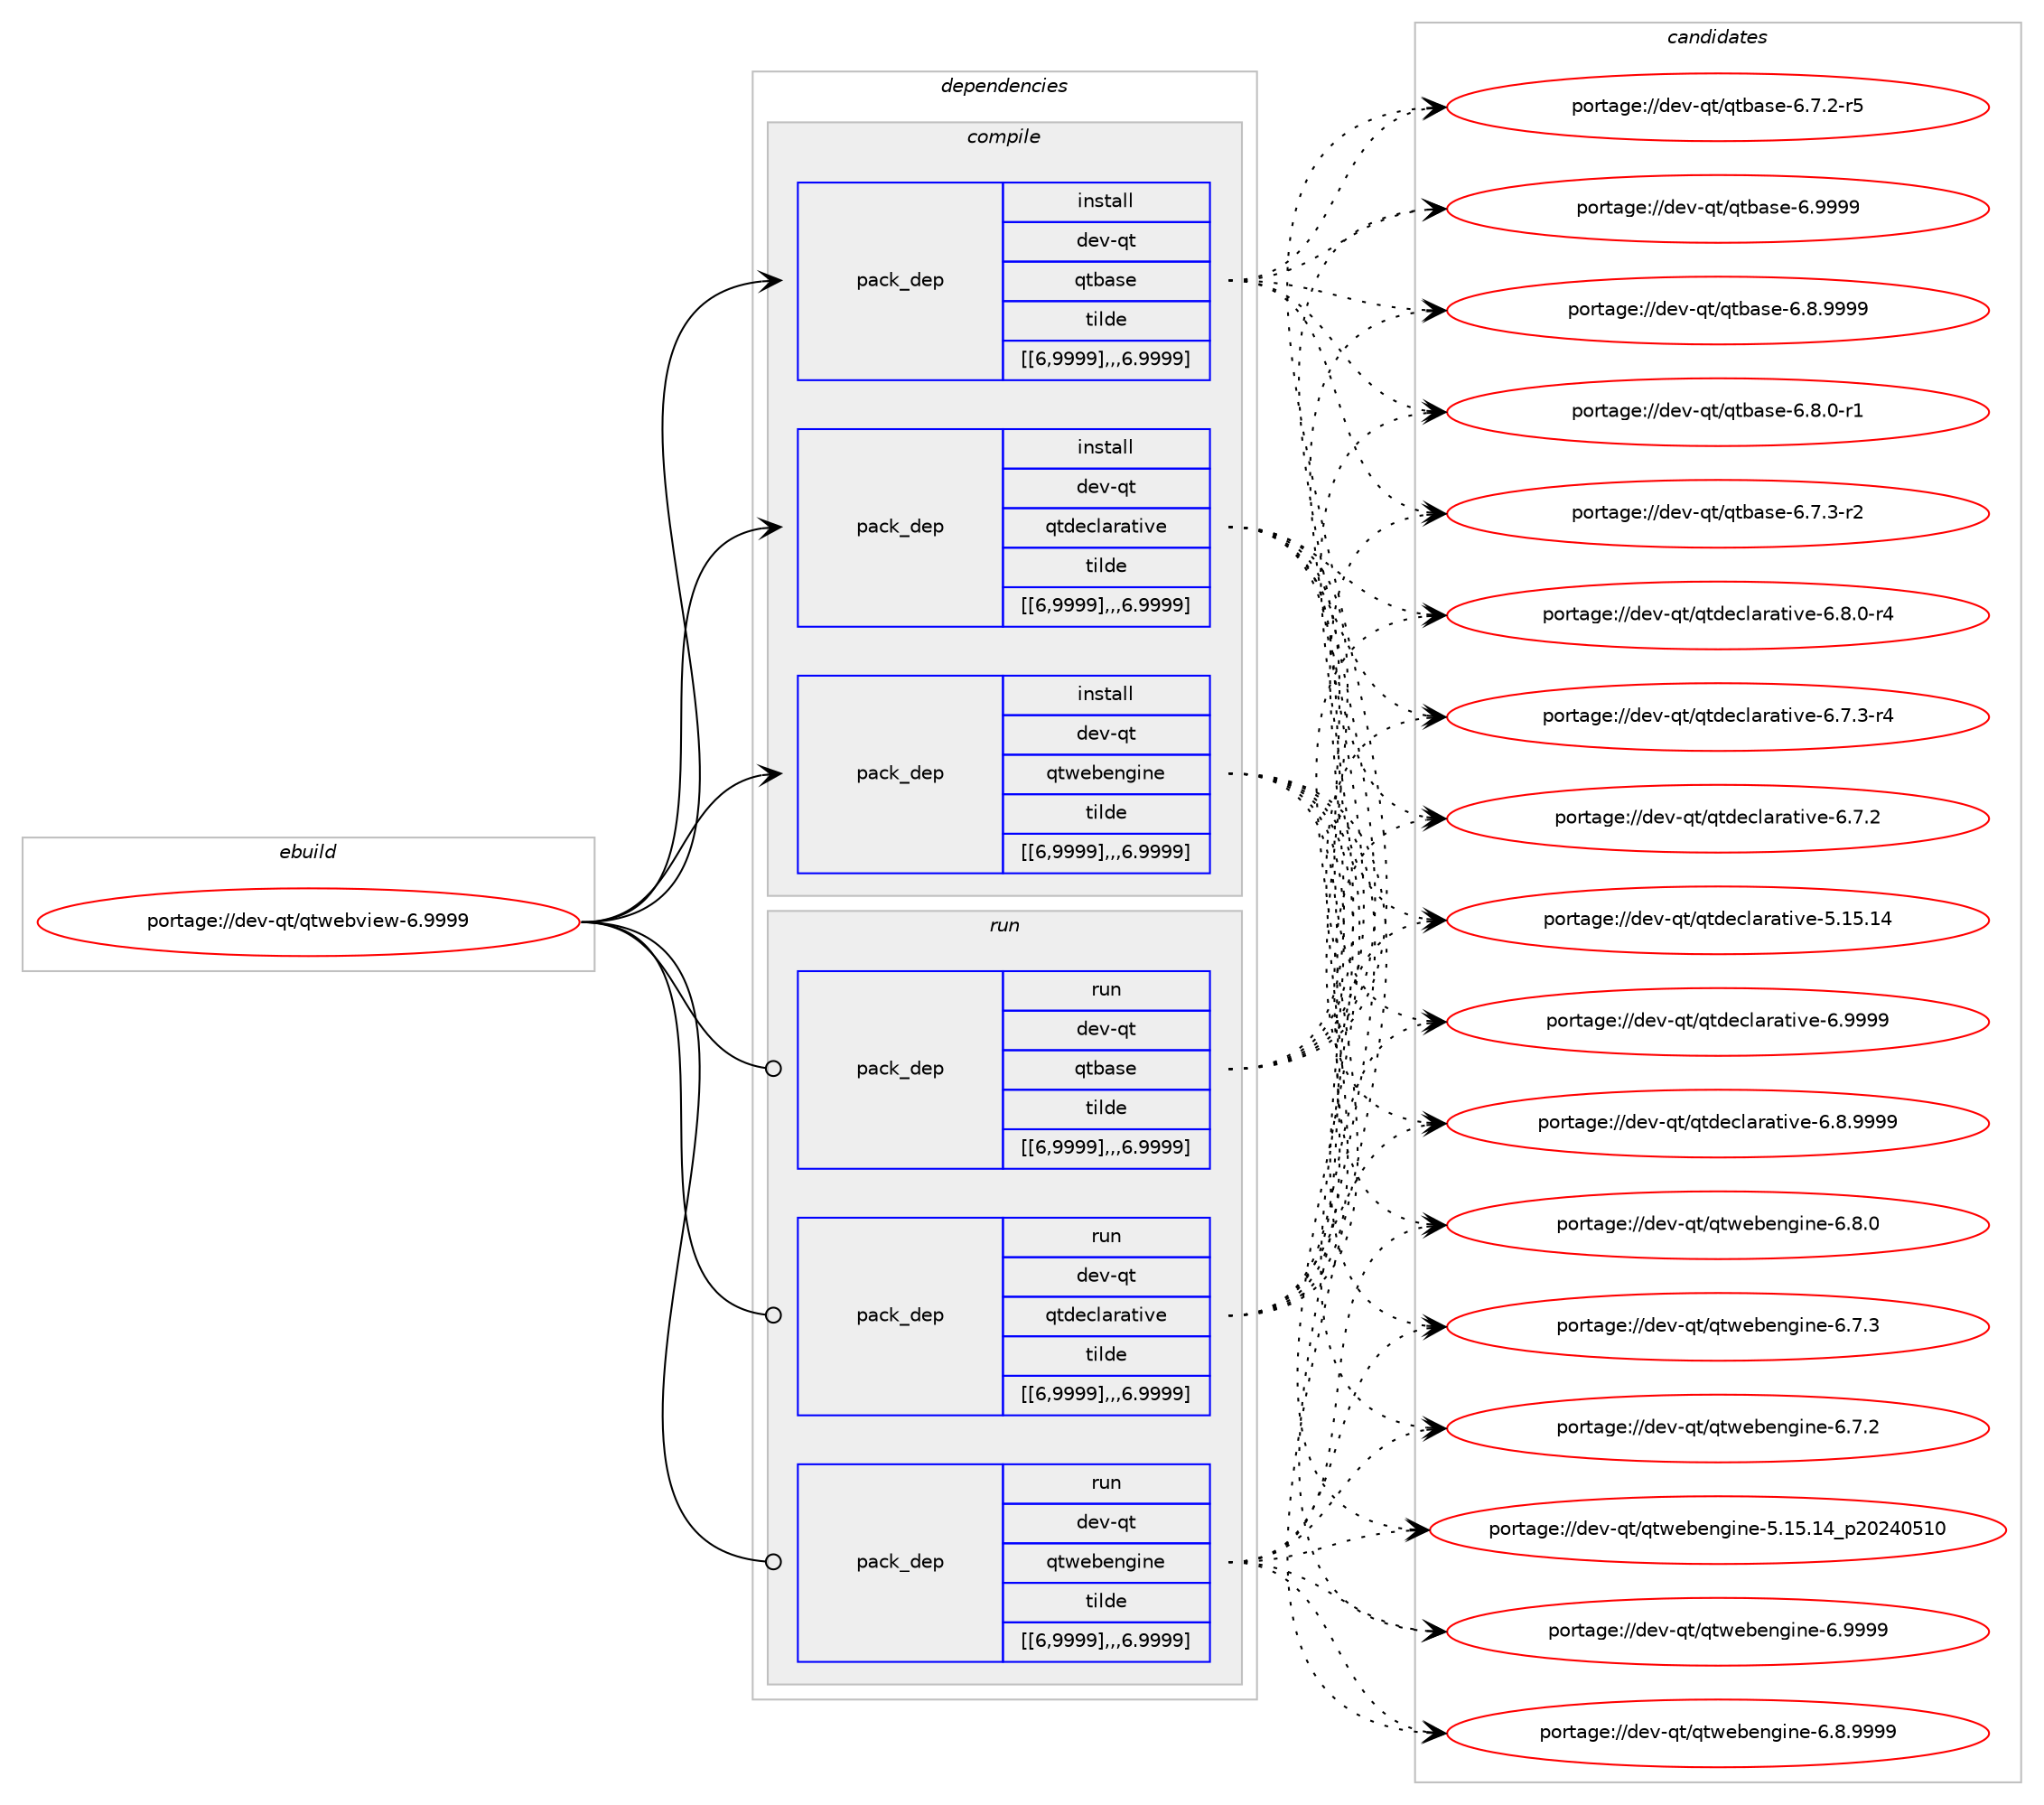 digraph prolog {

# *************
# Graph options
# *************

newrank=true;
concentrate=true;
compound=true;
graph [rankdir=LR,fontname=Helvetica,fontsize=10,ranksep=1.5];#, ranksep=2.5, nodesep=0.2];
edge  [arrowhead=vee];
node  [fontname=Helvetica,fontsize=10];

# **********
# The ebuild
# **********

subgraph cluster_leftcol {
color=gray;
label=<<i>ebuild</i>>;
id [label="portage://dev-qt/qtwebview-6.9999", color=red, width=4, href="../dev-qt/qtwebview-6.9999.svg"];
}

# ****************
# The dependencies
# ****************

subgraph cluster_midcol {
color=gray;
label=<<i>dependencies</i>>;
subgraph cluster_compile {
fillcolor="#eeeeee";
style=filled;
label=<<i>compile</i>>;
subgraph pack131938 {
dependency178969 [label=<<TABLE BORDER="0" CELLBORDER="1" CELLSPACING="0" CELLPADDING="4" WIDTH="220"><TR><TD ROWSPAN="6" CELLPADDING="30">pack_dep</TD></TR><TR><TD WIDTH="110">install</TD></TR><TR><TD>dev-qt</TD></TR><TR><TD>qtbase</TD></TR><TR><TD>tilde</TD></TR><TR><TD>[[6,9999],,,6.9999]</TD></TR></TABLE>>, shape=none, color=blue];
}
id:e -> dependency178969:w [weight=20,style="solid",arrowhead="vee"];
subgraph pack132036 {
dependency178996 [label=<<TABLE BORDER="0" CELLBORDER="1" CELLSPACING="0" CELLPADDING="4" WIDTH="220"><TR><TD ROWSPAN="6" CELLPADDING="30">pack_dep</TD></TR><TR><TD WIDTH="110">install</TD></TR><TR><TD>dev-qt</TD></TR><TR><TD>qtdeclarative</TD></TR><TR><TD>tilde</TD></TR><TR><TD>[[6,9999],,,6.9999]</TD></TR></TABLE>>, shape=none, color=blue];
}
id:e -> dependency178996:w [weight=20,style="solid",arrowhead="vee"];
subgraph pack132039 {
dependency178999 [label=<<TABLE BORDER="0" CELLBORDER="1" CELLSPACING="0" CELLPADDING="4" WIDTH="220"><TR><TD ROWSPAN="6" CELLPADDING="30">pack_dep</TD></TR><TR><TD WIDTH="110">install</TD></TR><TR><TD>dev-qt</TD></TR><TR><TD>qtwebengine</TD></TR><TR><TD>tilde</TD></TR><TR><TD>[[6,9999],,,6.9999]</TD></TR></TABLE>>, shape=none, color=blue];
}
id:e -> dependency178999:w [weight=20,style="solid",arrowhead="vee"];
}
subgraph cluster_compileandrun {
fillcolor="#eeeeee";
style=filled;
label=<<i>compile and run</i>>;
}
subgraph cluster_run {
fillcolor="#eeeeee";
style=filled;
label=<<i>run</i>>;
subgraph pack132042 {
dependency179003 [label=<<TABLE BORDER="0" CELLBORDER="1" CELLSPACING="0" CELLPADDING="4" WIDTH="220"><TR><TD ROWSPAN="6" CELLPADDING="30">pack_dep</TD></TR><TR><TD WIDTH="110">run</TD></TR><TR><TD>dev-qt</TD></TR><TR><TD>qtbase</TD></TR><TR><TD>tilde</TD></TR><TR><TD>[[6,9999],,,6.9999]</TD></TR></TABLE>>, shape=none, color=blue];
}
id:e -> dependency179003:w [weight=20,style="solid",arrowhead="odot"];
subgraph pack132044 {
dependency179030 [label=<<TABLE BORDER="0" CELLBORDER="1" CELLSPACING="0" CELLPADDING="4" WIDTH="220"><TR><TD ROWSPAN="6" CELLPADDING="30">pack_dep</TD></TR><TR><TD WIDTH="110">run</TD></TR><TR><TD>dev-qt</TD></TR><TR><TD>qtdeclarative</TD></TR><TR><TD>tilde</TD></TR><TR><TD>[[6,9999],,,6.9999]</TD></TR></TABLE>>, shape=none, color=blue];
}
id:e -> dependency179030:w [weight=20,style="solid",arrowhead="odot"];
subgraph pack132059 {
dependency179057 [label=<<TABLE BORDER="0" CELLBORDER="1" CELLSPACING="0" CELLPADDING="4" WIDTH="220"><TR><TD ROWSPAN="6" CELLPADDING="30">pack_dep</TD></TR><TR><TD WIDTH="110">run</TD></TR><TR><TD>dev-qt</TD></TR><TR><TD>qtwebengine</TD></TR><TR><TD>tilde</TD></TR><TR><TD>[[6,9999],,,6.9999]</TD></TR></TABLE>>, shape=none, color=blue];
}
id:e -> dependency179057:w [weight=20,style="solid",arrowhead="odot"];
}
}

# **************
# The candidates
# **************

subgraph cluster_choices {
rank=same;
color=gray;
label=<<i>candidates</i>>;

subgraph choice131291 {
color=black;
nodesep=1;
choice1001011184511311647113116989711510145544657575757 [label="portage://dev-qt/qtbase-6.9999", color=red, width=4,href="../dev-qt/qtbase-6.9999.svg"];
choice10010111845113116471131169897115101455446564657575757 [label="portage://dev-qt/qtbase-6.8.9999", color=red, width=4,href="../dev-qt/qtbase-6.8.9999.svg"];
choice100101118451131164711311698971151014554465646484511449 [label="portage://dev-qt/qtbase-6.8.0-r1", color=red, width=4,href="../dev-qt/qtbase-6.8.0-r1.svg"];
choice100101118451131164711311698971151014554465546514511450 [label="portage://dev-qt/qtbase-6.7.3-r2", color=red, width=4,href="../dev-qt/qtbase-6.7.3-r2.svg"];
choice100101118451131164711311698971151014554465546504511453 [label="portage://dev-qt/qtbase-6.7.2-r5", color=red, width=4,href="../dev-qt/qtbase-6.7.2-r5.svg"];
dependency178969:e -> choice1001011184511311647113116989711510145544657575757:w [style=dotted,weight="100"];
dependency178969:e -> choice10010111845113116471131169897115101455446564657575757:w [style=dotted,weight="100"];
dependency178969:e -> choice100101118451131164711311698971151014554465646484511449:w [style=dotted,weight="100"];
dependency178969:e -> choice100101118451131164711311698971151014554465546514511450:w [style=dotted,weight="100"];
dependency178969:e -> choice100101118451131164711311698971151014554465546504511453:w [style=dotted,weight="100"];
}
subgraph choice131301 {
color=black;
nodesep=1;
choice100101118451131164711311610010199108971149711610511810145544657575757 [label="portage://dev-qt/qtdeclarative-6.9999", color=red, width=4,href="../dev-qt/qtdeclarative-6.9999.svg"];
choice1001011184511311647113116100101991089711497116105118101455446564657575757 [label="portage://dev-qt/qtdeclarative-6.8.9999", color=red, width=4,href="../dev-qt/qtdeclarative-6.8.9999.svg"];
choice10010111845113116471131161001019910897114971161051181014554465646484511452 [label="portage://dev-qt/qtdeclarative-6.8.0-r4", color=red, width=4,href="../dev-qt/qtdeclarative-6.8.0-r4.svg"];
choice10010111845113116471131161001019910897114971161051181014554465546514511452 [label="portage://dev-qt/qtdeclarative-6.7.3-r4", color=red, width=4,href="../dev-qt/qtdeclarative-6.7.3-r4.svg"];
choice1001011184511311647113116100101991089711497116105118101455446554650 [label="portage://dev-qt/qtdeclarative-6.7.2", color=red, width=4,href="../dev-qt/qtdeclarative-6.7.2.svg"];
choice10010111845113116471131161001019910897114971161051181014553464953464952 [label="portage://dev-qt/qtdeclarative-5.15.14", color=red, width=4,href="../dev-qt/qtdeclarative-5.15.14.svg"];
dependency178996:e -> choice100101118451131164711311610010199108971149711610511810145544657575757:w [style=dotted,weight="100"];
dependency178996:e -> choice1001011184511311647113116100101991089711497116105118101455446564657575757:w [style=dotted,weight="100"];
dependency178996:e -> choice10010111845113116471131161001019910897114971161051181014554465646484511452:w [style=dotted,weight="100"];
dependency178996:e -> choice10010111845113116471131161001019910897114971161051181014554465546514511452:w [style=dotted,weight="100"];
dependency178996:e -> choice1001011184511311647113116100101991089711497116105118101455446554650:w [style=dotted,weight="100"];
dependency178996:e -> choice10010111845113116471131161001019910897114971161051181014553464953464952:w [style=dotted,weight="100"];
}
subgraph choice131304 {
color=black;
nodesep=1;
choice10010111845113116471131161191019810111010310511010145544657575757 [label="portage://dev-qt/qtwebengine-6.9999", color=red, width=4,href="../dev-qt/qtwebengine-6.9999.svg"];
choice100101118451131164711311611910198101110103105110101455446564657575757 [label="portage://dev-qt/qtwebengine-6.8.9999", color=red, width=4,href="../dev-qt/qtwebengine-6.8.9999.svg"];
choice100101118451131164711311611910198101110103105110101455446564648 [label="portage://dev-qt/qtwebengine-6.8.0", color=red, width=4,href="../dev-qt/qtwebengine-6.8.0.svg"];
choice100101118451131164711311611910198101110103105110101455446554651 [label="portage://dev-qt/qtwebengine-6.7.3", color=red, width=4,href="../dev-qt/qtwebengine-6.7.3.svg"];
choice100101118451131164711311611910198101110103105110101455446554650 [label="portage://dev-qt/qtwebengine-6.7.2", color=red, width=4,href="../dev-qt/qtwebengine-6.7.2.svg"];
choice1001011184511311647113116119101981011101031051101014553464953464952951125048505248534948 [label="portage://dev-qt/qtwebengine-5.15.14_p20240510", color=red, width=4,href="../dev-qt/qtwebengine-5.15.14_p20240510.svg"];
dependency178999:e -> choice10010111845113116471131161191019810111010310511010145544657575757:w [style=dotted,weight="100"];
dependency178999:e -> choice100101118451131164711311611910198101110103105110101455446564657575757:w [style=dotted,weight="100"];
dependency178999:e -> choice100101118451131164711311611910198101110103105110101455446564648:w [style=dotted,weight="100"];
dependency178999:e -> choice100101118451131164711311611910198101110103105110101455446554651:w [style=dotted,weight="100"];
dependency178999:e -> choice100101118451131164711311611910198101110103105110101455446554650:w [style=dotted,weight="100"];
dependency178999:e -> choice1001011184511311647113116119101981011101031051101014553464953464952951125048505248534948:w [style=dotted,weight="100"];
}
subgraph choice131309 {
color=black;
nodesep=1;
choice1001011184511311647113116989711510145544657575757 [label="portage://dev-qt/qtbase-6.9999", color=red, width=4,href="../dev-qt/qtbase-6.9999.svg"];
choice10010111845113116471131169897115101455446564657575757 [label="portage://dev-qt/qtbase-6.8.9999", color=red, width=4,href="../dev-qt/qtbase-6.8.9999.svg"];
choice100101118451131164711311698971151014554465646484511449 [label="portage://dev-qt/qtbase-6.8.0-r1", color=red, width=4,href="../dev-qt/qtbase-6.8.0-r1.svg"];
choice100101118451131164711311698971151014554465546514511450 [label="portage://dev-qt/qtbase-6.7.3-r2", color=red, width=4,href="../dev-qt/qtbase-6.7.3-r2.svg"];
choice100101118451131164711311698971151014554465546504511453 [label="portage://dev-qt/qtbase-6.7.2-r5", color=red, width=4,href="../dev-qt/qtbase-6.7.2-r5.svg"];
dependency179003:e -> choice1001011184511311647113116989711510145544657575757:w [style=dotted,weight="100"];
dependency179003:e -> choice10010111845113116471131169897115101455446564657575757:w [style=dotted,weight="100"];
dependency179003:e -> choice100101118451131164711311698971151014554465646484511449:w [style=dotted,weight="100"];
dependency179003:e -> choice100101118451131164711311698971151014554465546514511450:w [style=dotted,weight="100"];
dependency179003:e -> choice100101118451131164711311698971151014554465546504511453:w [style=dotted,weight="100"];
}
subgraph choice131326 {
color=black;
nodesep=1;
choice100101118451131164711311610010199108971149711610511810145544657575757 [label="portage://dev-qt/qtdeclarative-6.9999", color=red, width=4,href="../dev-qt/qtdeclarative-6.9999.svg"];
choice1001011184511311647113116100101991089711497116105118101455446564657575757 [label="portage://dev-qt/qtdeclarative-6.8.9999", color=red, width=4,href="../dev-qt/qtdeclarative-6.8.9999.svg"];
choice10010111845113116471131161001019910897114971161051181014554465646484511452 [label="portage://dev-qt/qtdeclarative-6.8.0-r4", color=red, width=4,href="../dev-qt/qtdeclarative-6.8.0-r4.svg"];
choice10010111845113116471131161001019910897114971161051181014554465546514511452 [label="portage://dev-qt/qtdeclarative-6.7.3-r4", color=red, width=4,href="../dev-qt/qtdeclarative-6.7.3-r4.svg"];
choice1001011184511311647113116100101991089711497116105118101455446554650 [label="portage://dev-qt/qtdeclarative-6.7.2", color=red, width=4,href="../dev-qt/qtdeclarative-6.7.2.svg"];
choice10010111845113116471131161001019910897114971161051181014553464953464952 [label="portage://dev-qt/qtdeclarative-5.15.14", color=red, width=4,href="../dev-qt/qtdeclarative-5.15.14.svg"];
dependency179030:e -> choice100101118451131164711311610010199108971149711610511810145544657575757:w [style=dotted,weight="100"];
dependency179030:e -> choice1001011184511311647113116100101991089711497116105118101455446564657575757:w [style=dotted,weight="100"];
dependency179030:e -> choice10010111845113116471131161001019910897114971161051181014554465646484511452:w [style=dotted,weight="100"];
dependency179030:e -> choice10010111845113116471131161001019910897114971161051181014554465546514511452:w [style=dotted,weight="100"];
dependency179030:e -> choice1001011184511311647113116100101991089711497116105118101455446554650:w [style=dotted,weight="100"];
dependency179030:e -> choice10010111845113116471131161001019910897114971161051181014553464953464952:w [style=dotted,weight="100"];
}
subgraph choice131328 {
color=black;
nodesep=1;
choice10010111845113116471131161191019810111010310511010145544657575757 [label="portage://dev-qt/qtwebengine-6.9999", color=red, width=4,href="../dev-qt/qtwebengine-6.9999.svg"];
choice100101118451131164711311611910198101110103105110101455446564657575757 [label="portage://dev-qt/qtwebengine-6.8.9999", color=red, width=4,href="../dev-qt/qtwebengine-6.8.9999.svg"];
choice100101118451131164711311611910198101110103105110101455446564648 [label="portage://dev-qt/qtwebengine-6.8.0", color=red, width=4,href="../dev-qt/qtwebengine-6.8.0.svg"];
choice100101118451131164711311611910198101110103105110101455446554651 [label="portage://dev-qt/qtwebengine-6.7.3", color=red, width=4,href="../dev-qt/qtwebengine-6.7.3.svg"];
choice100101118451131164711311611910198101110103105110101455446554650 [label="portage://dev-qt/qtwebengine-6.7.2", color=red, width=4,href="../dev-qt/qtwebengine-6.7.2.svg"];
choice1001011184511311647113116119101981011101031051101014553464953464952951125048505248534948 [label="portage://dev-qt/qtwebengine-5.15.14_p20240510", color=red, width=4,href="../dev-qt/qtwebengine-5.15.14_p20240510.svg"];
dependency179057:e -> choice10010111845113116471131161191019810111010310511010145544657575757:w [style=dotted,weight="100"];
dependency179057:e -> choice100101118451131164711311611910198101110103105110101455446564657575757:w [style=dotted,weight="100"];
dependency179057:e -> choice100101118451131164711311611910198101110103105110101455446564648:w [style=dotted,weight="100"];
dependency179057:e -> choice100101118451131164711311611910198101110103105110101455446554651:w [style=dotted,weight="100"];
dependency179057:e -> choice100101118451131164711311611910198101110103105110101455446554650:w [style=dotted,weight="100"];
dependency179057:e -> choice1001011184511311647113116119101981011101031051101014553464953464952951125048505248534948:w [style=dotted,weight="100"];
}
}

}
